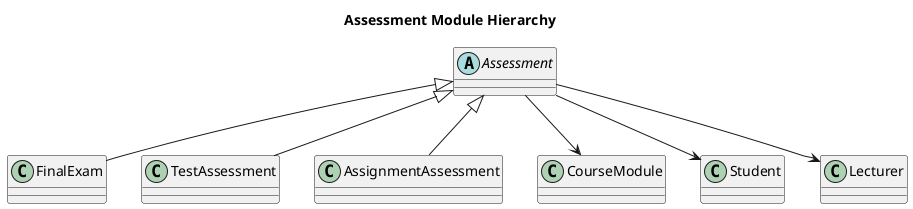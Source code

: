 @startuml
title Assessment Module Hierarchy
abstract class Assessment
class FinalExam
class TestAssessment
class AssignmentAssessment
Assessment <|-- FinalExam
Assessment <|-- TestAssessment
Assessment <|-- AssignmentAssessment
Assessment --> CourseModule
Assessment --> Student
Assessment --> Lecturer
@enduml